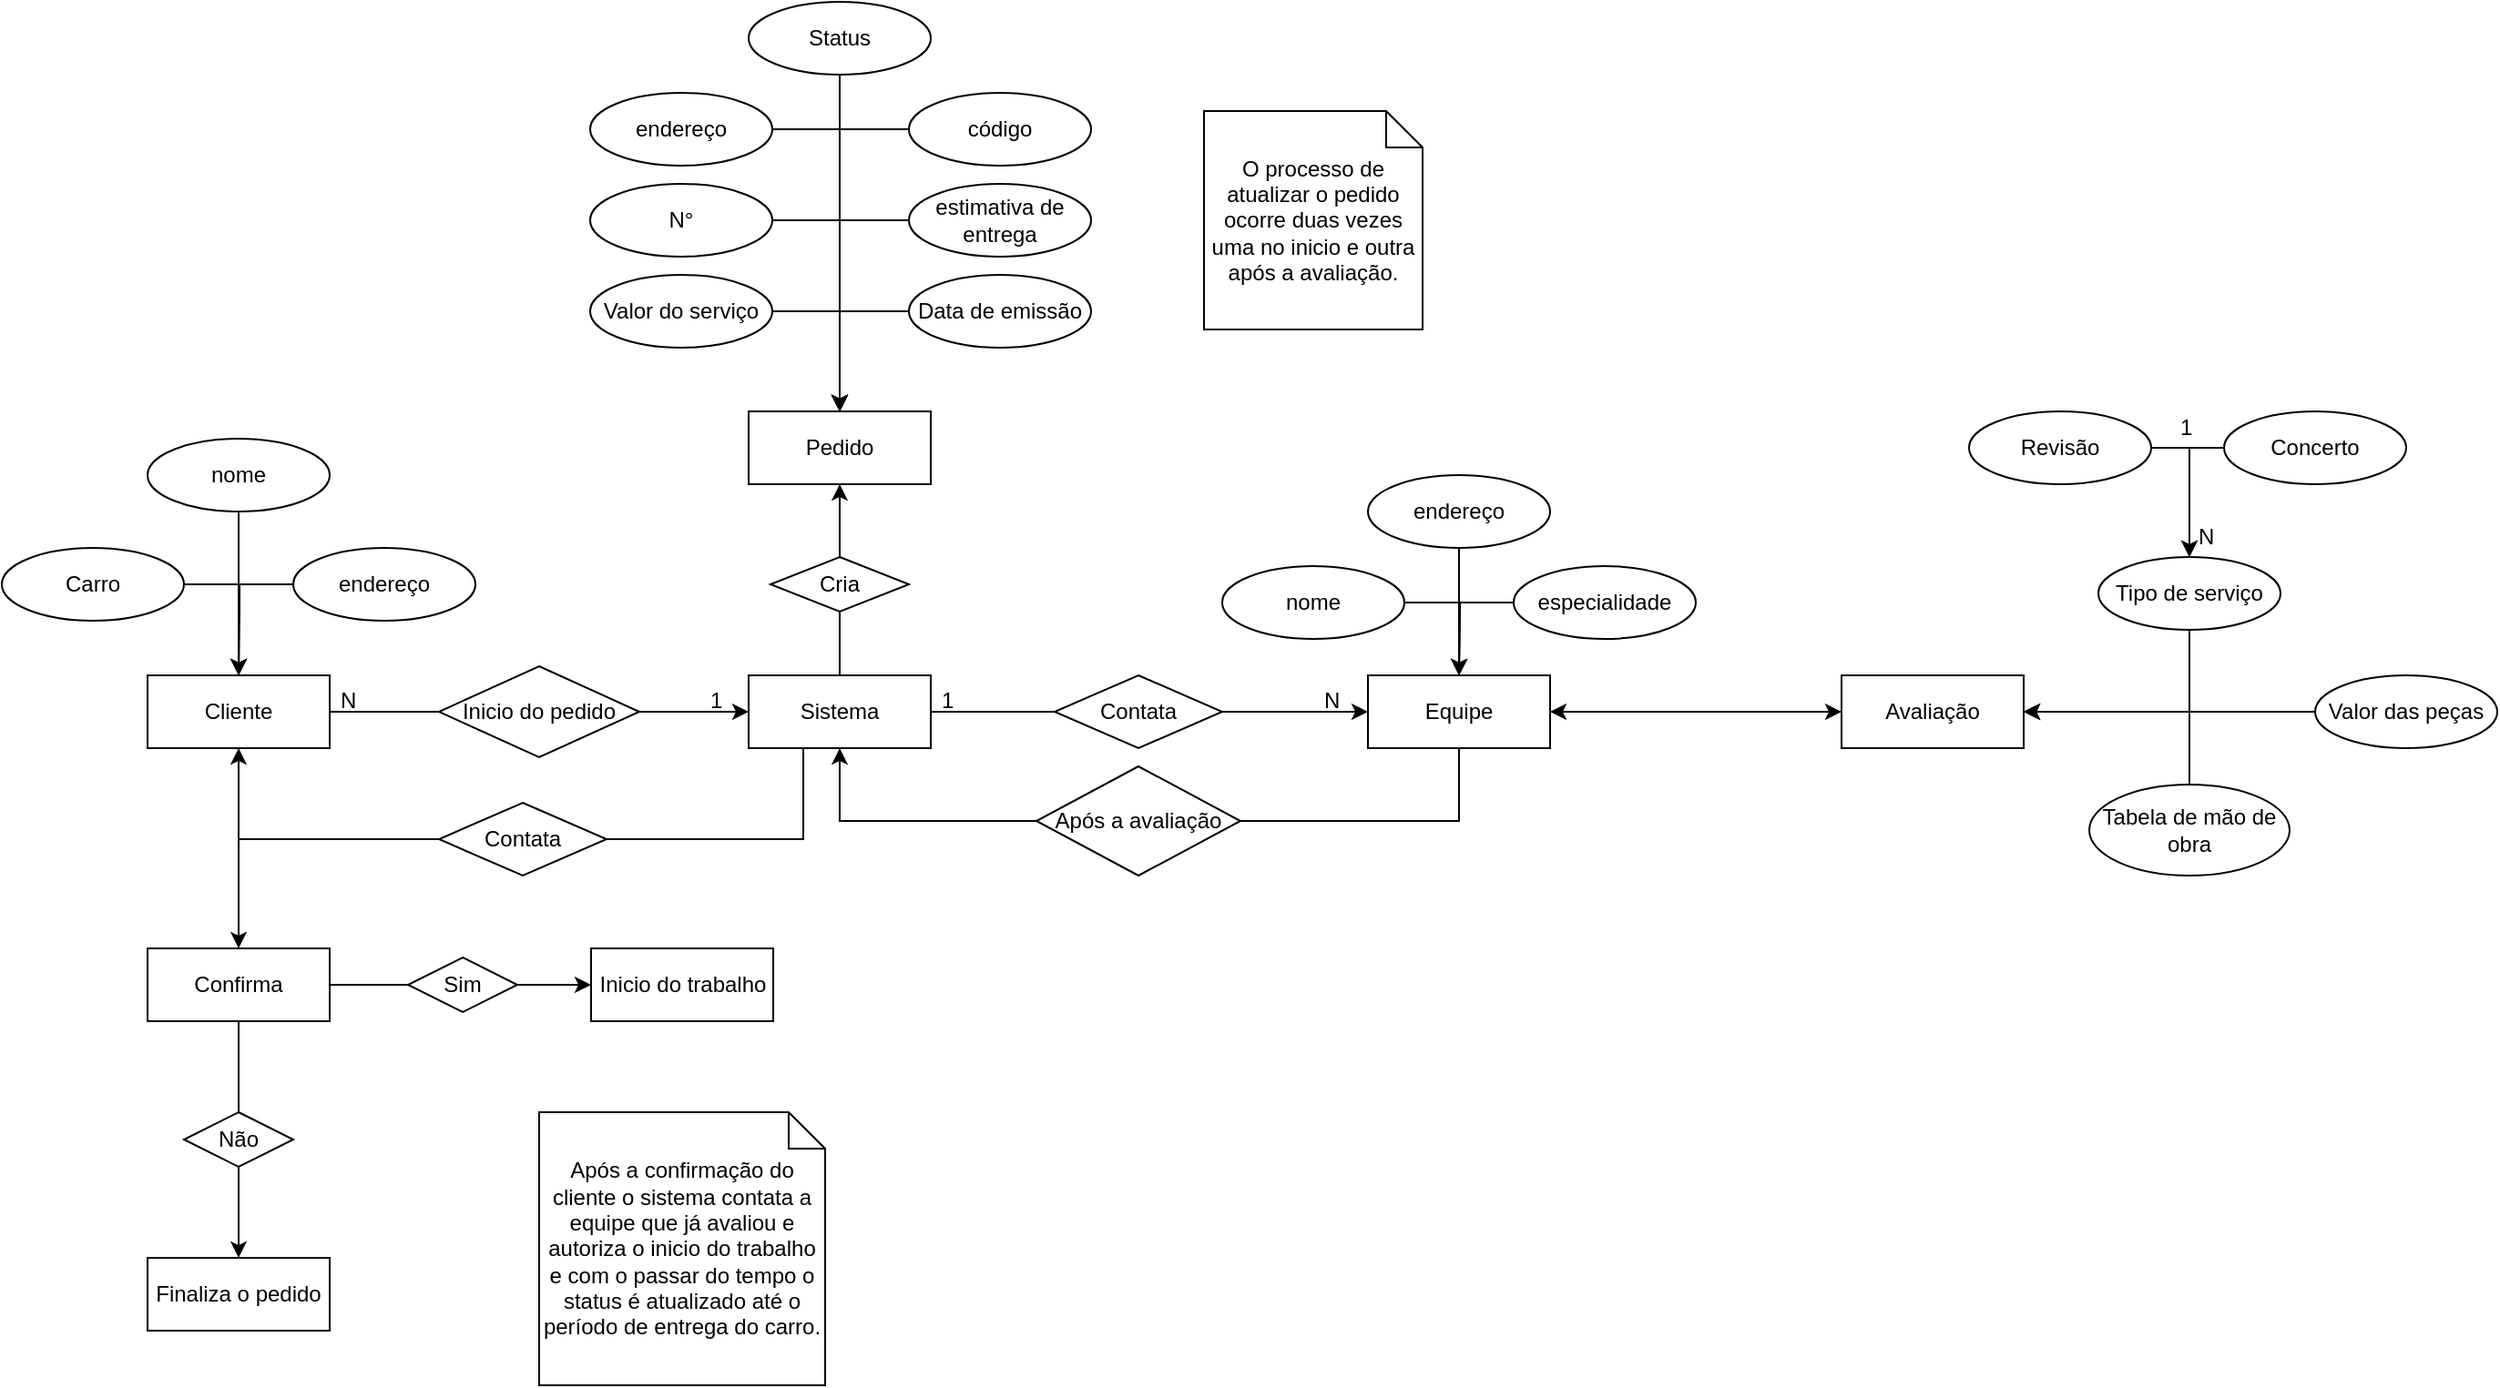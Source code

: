 <mxfile version="24.8.6">
  <diagram name="Página-1" id="NGqmcVMcX6U8OVjRvdfX">
    <mxGraphModel dx="2033" dy="796" grid="1" gridSize="10" guides="1" tooltips="1" connect="1" arrows="1" fold="1" page="1" pageScale="1" pageWidth="827" pageHeight="1169" math="0" shadow="0">
      <root>
        <mxCell id="0" />
        <mxCell id="1" parent="0" />
        <mxCell id="aeV841RNkO-CWpU37b-w-52" style="edgeStyle=orthogonalEdgeStyle;rounded=0;orthogonalLoop=1;jettySize=auto;html=1;" edge="1" parent="1" source="aeV841RNkO-CWpU37b-w-1" target="aeV841RNkO-CWpU37b-w-6">
          <mxGeometry relative="1" as="geometry" />
        </mxCell>
        <mxCell id="aeV841RNkO-CWpU37b-w-71" style="edgeStyle=orthogonalEdgeStyle;rounded=0;orthogonalLoop=1;jettySize=auto;html=1;entryX=0.5;entryY=1;entryDx=0;entryDy=0;" edge="1" parent="1" source="aeV841RNkO-CWpU37b-w-1" target="aeV841RNkO-CWpU37b-w-70">
          <mxGeometry relative="1" as="geometry" />
        </mxCell>
        <mxCell id="aeV841RNkO-CWpU37b-w-83" style="edgeStyle=orthogonalEdgeStyle;rounded=0;orthogonalLoop=1;jettySize=auto;html=1;entryX=0.5;entryY=1;entryDx=0;entryDy=0;" edge="1" parent="1" source="aeV841RNkO-CWpU37b-w-1" target="aeV841RNkO-CWpU37b-w-27">
          <mxGeometry relative="1" as="geometry">
            <Array as="points">
              <mxPoint x="460" y="480" />
              <mxPoint x="150" y="480" />
            </Array>
          </mxGeometry>
        </mxCell>
        <mxCell id="aeV841RNkO-CWpU37b-w-1" value="Sistema" style="whiteSpace=wrap;html=1;align=center;" vertex="1" parent="1">
          <mxGeometry x="430" y="390" width="100" height="40" as="geometry" />
        </mxCell>
        <mxCell id="aeV841RNkO-CWpU37b-w-3" value="Finaliza o pedido" style="whiteSpace=wrap;html=1;align=center;" vertex="1" parent="1">
          <mxGeometry x="100" y="710" width="100" height="40" as="geometry" />
        </mxCell>
        <mxCell id="aeV841RNkO-CWpU37b-w-56" style="edgeStyle=orthogonalEdgeStyle;rounded=0;orthogonalLoop=1;jettySize=auto;html=1;entryX=0;entryY=0.5;entryDx=0;entryDy=0;" edge="1" parent="1" source="aeV841RNkO-CWpU37b-w-6" target="aeV841RNkO-CWpU37b-w-53">
          <mxGeometry relative="1" as="geometry" />
        </mxCell>
        <mxCell id="aeV841RNkO-CWpU37b-w-68" style="edgeStyle=orthogonalEdgeStyle;rounded=0;orthogonalLoop=1;jettySize=auto;html=1;entryX=0.5;entryY=1;entryDx=0;entryDy=0;" edge="1" parent="1" source="aeV841RNkO-CWpU37b-w-6" target="aeV841RNkO-CWpU37b-w-1">
          <mxGeometry relative="1" as="geometry">
            <Array as="points">
              <mxPoint x="820" y="470" />
              <mxPoint x="480" y="470" />
            </Array>
          </mxGeometry>
        </mxCell>
        <mxCell id="aeV841RNkO-CWpU37b-w-6" value="Equipe" style="whiteSpace=wrap;html=1;align=center;" vertex="1" parent="1">
          <mxGeometry x="770" y="390" width="100" height="40" as="geometry" />
        </mxCell>
        <mxCell id="aeV841RNkO-CWpU37b-w-80" style="edgeStyle=orthogonalEdgeStyle;rounded=0;orthogonalLoop=1;jettySize=auto;html=1;entryX=0.5;entryY=0;entryDx=0;entryDy=0;" edge="1" parent="1" source="aeV841RNkO-CWpU37b-w-7" target="aeV841RNkO-CWpU37b-w-70">
          <mxGeometry relative="1" as="geometry">
            <Array as="points">
              <mxPoint x="480" y="140" />
            </Array>
          </mxGeometry>
        </mxCell>
        <mxCell id="aeV841RNkO-CWpU37b-w-7" value="estimativa de entrega" style="ellipse;whiteSpace=wrap;html=1;align=center;" vertex="1" parent="1">
          <mxGeometry x="518" y="120" width="100" height="40" as="geometry" />
        </mxCell>
        <mxCell id="aeV841RNkO-CWpU37b-w-76" style="edgeStyle=orthogonalEdgeStyle;rounded=0;orthogonalLoop=1;jettySize=auto;html=1;entryX=0.5;entryY=0;entryDx=0;entryDy=0;" edge="1" parent="1" source="aeV841RNkO-CWpU37b-w-8" target="aeV841RNkO-CWpU37b-w-70">
          <mxGeometry relative="1" as="geometry">
            <Array as="points">
              <mxPoint x="480" y="190" />
            </Array>
          </mxGeometry>
        </mxCell>
        <mxCell id="aeV841RNkO-CWpU37b-w-8" value="Valor do serviço" style="ellipse;whiteSpace=wrap;html=1;align=center;" vertex="1" parent="1">
          <mxGeometry x="343" y="170" width="100" height="40" as="geometry" />
        </mxCell>
        <mxCell id="aeV841RNkO-CWpU37b-w-64" style="edgeStyle=orthogonalEdgeStyle;rounded=0;orthogonalLoop=1;jettySize=auto;html=1;entryX=1;entryY=0.5;entryDx=0;entryDy=0;" edge="1" parent="1" source="aeV841RNkO-CWpU37b-w-10" target="aeV841RNkO-CWpU37b-w-53">
          <mxGeometry relative="1" as="geometry">
            <Array as="points">
              <mxPoint x="1221" y="410" />
            </Array>
          </mxGeometry>
        </mxCell>
        <mxCell id="aeV841RNkO-CWpU37b-w-10" value="Tabela de mão de obra" style="ellipse;whiteSpace=wrap;html=1;align=center;" vertex="1" parent="1">
          <mxGeometry x="1166" y="450" width="110" height="50" as="geometry" />
        </mxCell>
        <mxCell id="aeV841RNkO-CWpU37b-w-63" style="edgeStyle=orthogonalEdgeStyle;rounded=0;orthogonalLoop=1;jettySize=auto;html=1;entryX=1;entryY=0.5;entryDx=0;entryDy=0;" edge="1" parent="1" source="aeV841RNkO-CWpU37b-w-11" target="aeV841RNkO-CWpU37b-w-53">
          <mxGeometry relative="1" as="geometry" />
        </mxCell>
        <mxCell id="aeV841RNkO-CWpU37b-w-11" value="Valor das peças" style="ellipse;whiteSpace=wrap;html=1;align=center;" vertex="1" parent="1">
          <mxGeometry x="1290" y="390" width="100" height="40" as="geometry" />
        </mxCell>
        <mxCell id="aeV841RNkO-CWpU37b-w-33" style="edgeStyle=orthogonalEdgeStyle;rounded=0;orthogonalLoop=1;jettySize=auto;html=1;" edge="1" parent="1" source="aeV841RNkO-CWpU37b-w-12">
          <mxGeometry relative="1" as="geometry">
            <mxPoint x="150" y="390" as="targetPoint" />
          </mxGeometry>
        </mxCell>
        <mxCell id="aeV841RNkO-CWpU37b-w-12" value="Carro" style="ellipse;whiteSpace=wrap;html=1;align=center;" vertex="1" parent="1">
          <mxGeometry x="20" y="320" width="100" height="40" as="geometry" />
        </mxCell>
        <mxCell id="aeV841RNkO-CWpU37b-w-73" style="edgeStyle=orthogonalEdgeStyle;rounded=0;orthogonalLoop=1;jettySize=auto;html=1;entryX=0.5;entryY=0;entryDx=0;entryDy=0;" edge="1" parent="1" source="aeV841RNkO-CWpU37b-w-14" target="aeV841RNkO-CWpU37b-w-70">
          <mxGeometry relative="1" as="geometry">
            <mxPoint x="500" y="230" as="targetPoint" />
            <Array as="points">
              <mxPoint x="480" y="90" />
            </Array>
          </mxGeometry>
        </mxCell>
        <mxCell id="aeV841RNkO-CWpU37b-w-14" value="código" style="ellipse;whiteSpace=wrap;html=1;align=center;" vertex="1" parent="1">
          <mxGeometry x="518" y="70" width="100" height="40" as="geometry" />
        </mxCell>
        <mxCell id="aeV841RNkO-CWpU37b-w-49" style="edgeStyle=orthogonalEdgeStyle;rounded=0;orthogonalLoop=1;jettySize=auto;html=1;" edge="1" parent="1" source="aeV841RNkO-CWpU37b-w-15">
          <mxGeometry relative="1" as="geometry">
            <mxPoint x="820" y="390" as="targetPoint" />
          </mxGeometry>
        </mxCell>
        <mxCell id="aeV841RNkO-CWpU37b-w-15" value="nome" style="ellipse;whiteSpace=wrap;html=1;align=center;" vertex="1" parent="1">
          <mxGeometry x="690" y="330" width="100" height="40" as="geometry" />
        </mxCell>
        <mxCell id="aeV841RNkO-CWpU37b-w-48" style="edgeStyle=orthogonalEdgeStyle;rounded=0;orthogonalLoop=1;jettySize=auto;html=1;entryX=0.5;entryY=0;entryDx=0;entryDy=0;" edge="1" parent="1" source="aeV841RNkO-CWpU37b-w-16" target="aeV841RNkO-CWpU37b-w-6">
          <mxGeometry relative="1" as="geometry" />
        </mxCell>
        <mxCell id="aeV841RNkO-CWpU37b-w-16" value="endereço" style="ellipse;whiteSpace=wrap;html=1;align=center;" vertex="1" parent="1">
          <mxGeometry x="770" y="280" width="100" height="40" as="geometry" />
        </mxCell>
        <mxCell id="aeV841RNkO-CWpU37b-w-50" style="edgeStyle=orthogonalEdgeStyle;rounded=0;orthogonalLoop=1;jettySize=auto;html=1;" edge="1" parent="1" source="aeV841RNkO-CWpU37b-w-17">
          <mxGeometry relative="1" as="geometry">
            <mxPoint x="820" y="390" as="targetPoint" />
          </mxGeometry>
        </mxCell>
        <mxCell id="aeV841RNkO-CWpU37b-w-17" value="especialidade" style="ellipse;whiteSpace=wrap;html=1;align=center;" vertex="1" parent="1">
          <mxGeometry x="850" y="330" width="100" height="40" as="geometry" />
        </mxCell>
        <mxCell id="aeV841RNkO-CWpU37b-w-77" style="edgeStyle=orthogonalEdgeStyle;rounded=0;orthogonalLoop=1;jettySize=auto;html=1;entryX=0.5;entryY=0;entryDx=0;entryDy=0;" edge="1" parent="1" source="aeV841RNkO-CWpU37b-w-18" target="aeV841RNkO-CWpU37b-w-70">
          <mxGeometry relative="1" as="geometry">
            <Array as="points">
              <mxPoint x="480" y="140" />
            </Array>
          </mxGeometry>
        </mxCell>
        <mxCell id="aeV841RNkO-CWpU37b-w-18" value="N°" style="ellipse;whiteSpace=wrap;html=1;align=center;" vertex="1" parent="1">
          <mxGeometry x="343" y="120" width="100" height="40" as="geometry" />
        </mxCell>
        <mxCell id="aeV841RNkO-CWpU37b-w-75" style="edgeStyle=orthogonalEdgeStyle;rounded=0;orthogonalLoop=1;jettySize=auto;html=1;entryX=0.5;entryY=0;entryDx=0;entryDy=0;" edge="1" parent="1" source="aeV841RNkO-CWpU37b-w-19" target="aeV841RNkO-CWpU37b-w-70">
          <mxGeometry relative="1" as="geometry">
            <Array as="points">
              <mxPoint x="480" y="190" />
            </Array>
          </mxGeometry>
        </mxCell>
        <mxCell id="aeV841RNkO-CWpU37b-w-19" value="Data de emissão" style="ellipse;whiteSpace=wrap;html=1;align=center;" vertex="1" parent="1">
          <mxGeometry x="518" y="170" width="100" height="40" as="geometry" />
        </mxCell>
        <mxCell id="aeV841RNkO-CWpU37b-w-78" style="edgeStyle=orthogonalEdgeStyle;rounded=0;orthogonalLoop=1;jettySize=auto;html=1;entryX=0.5;entryY=0;entryDx=0;entryDy=0;" edge="1" parent="1" source="aeV841RNkO-CWpU37b-w-20" target="aeV841RNkO-CWpU37b-w-70">
          <mxGeometry relative="1" as="geometry">
            <Array as="points">
              <mxPoint x="480" y="90" />
            </Array>
          </mxGeometry>
        </mxCell>
        <mxCell id="aeV841RNkO-CWpU37b-w-20" value="endereço" style="ellipse;whiteSpace=wrap;html=1;align=center;" vertex="1" parent="1">
          <mxGeometry x="343" y="70" width="100" height="40" as="geometry" />
        </mxCell>
        <mxCell id="aeV841RNkO-CWpU37b-w-79" style="edgeStyle=orthogonalEdgeStyle;rounded=0;orthogonalLoop=1;jettySize=auto;html=1;entryX=0.5;entryY=0;entryDx=0;entryDy=0;" edge="1" parent="1" source="aeV841RNkO-CWpU37b-w-21" target="aeV841RNkO-CWpU37b-w-70">
          <mxGeometry relative="1" as="geometry" />
        </mxCell>
        <mxCell id="aeV841RNkO-CWpU37b-w-21" value="Status" style="ellipse;whiteSpace=wrap;html=1;align=center;" vertex="1" parent="1">
          <mxGeometry x="430" y="20" width="100" height="40" as="geometry" />
        </mxCell>
        <mxCell id="aeV841RNkO-CWpU37b-w-39" style="edgeStyle=orthogonalEdgeStyle;rounded=0;orthogonalLoop=1;jettySize=auto;html=1;exitX=1;exitY=0.5;exitDx=0;exitDy=0;entryX=0;entryY=0.5;entryDx=0;entryDy=0;" edge="1" parent="1" source="aeV841RNkO-CWpU37b-w-24" target="aeV841RNkO-CWpU37b-w-88">
          <mxGeometry relative="1" as="geometry">
            <mxPoint x="320" y="540" as="targetPoint" />
          </mxGeometry>
        </mxCell>
        <mxCell id="aeV841RNkO-CWpU37b-w-24" value="Sim" style="shape=rhombus;perimeter=rhombusPerimeter;whiteSpace=wrap;html=1;align=center;" vertex="1" parent="1">
          <mxGeometry x="243" y="545" width="60" height="30" as="geometry" />
        </mxCell>
        <mxCell id="aeV841RNkO-CWpU37b-w-44" style="edgeStyle=orthogonalEdgeStyle;rounded=0;orthogonalLoop=1;jettySize=auto;html=1;entryX=0.5;entryY=0;entryDx=0;entryDy=0;" edge="1" parent="1" source="aeV841RNkO-CWpU37b-w-25" target="aeV841RNkO-CWpU37b-w-3">
          <mxGeometry relative="1" as="geometry" />
        </mxCell>
        <mxCell id="aeV841RNkO-CWpU37b-w-25" value="Não" style="shape=rhombus;perimeter=rhombusPerimeter;whiteSpace=wrap;html=1;align=center;" vertex="1" parent="1">
          <mxGeometry x="120" y="630" width="60" height="30" as="geometry" />
        </mxCell>
        <mxCell id="aeV841RNkO-CWpU37b-w-35" style="edgeStyle=orthogonalEdgeStyle;rounded=0;orthogonalLoop=1;jettySize=auto;html=1;entryX=0;entryY=0.5;entryDx=0;entryDy=0;" edge="1" parent="1" source="aeV841RNkO-CWpU37b-w-27" target="aeV841RNkO-CWpU37b-w-1">
          <mxGeometry relative="1" as="geometry" />
        </mxCell>
        <mxCell id="aeV841RNkO-CWpU37b-w-87" style="edgeStyle=orthogonalEdgeStyle;rounded=0;orthogonalLoop=1;jettySize=auto;html=1;entryX=0.5;entryY=0;entryDx=0;entryDy=0;" edge="1" parent="1" source="aeV841RNkO-CWpU37b-w-27" target="aeV841RNkO-CWpU37b-w-28">
          <mxGeometry relative="1" as="geometry" />
        </mxCell>
        <mxCell id="aeV841RNkO-CWpU37b-w-27" value="Cliente" style="whiteSpace=wrap;html=1;align=center;" vertex="1" parent="1">
          <mxGeometry x="100" y="390" width="100" height="40" as="geometry" />
        </mxCell>
        <mxCell id="aeV841RNkO-CWpU37b-w-28" value="Confirma" style="whiteSpace=wrap;html=1;align=center;" vertex="1" parent="1">
          <mxGeometry x="100" y="540" width="100" height="40" as="geometry" />
        </mxCell>
        <mxCell id="aeV841RNkO-CWpU37b-w-31" style="edgeStyle=orthogonalEdgeStyle;rounded=0;orthogonalLoop=1;jettySize=auto;html=1;entryX=0.5;entryY=0;entryDx=0;entryDy=0;" edge="1" parent="1" source="aeV841RNkO-CWpU37b-w-29" target="aeV841RNkO-CWpU37b-w-27">
          <mxGeometry relative="1" as="geometry">
            <Array as="points">
              <mxPoint x="150" y="280" />
            </Array>
          </mxGeometry>
        </mxCell>
        <mxCell id="aeV841RNkO-CWpU37b-w-29" value="nome" style="ellipse;whiteSpace=wrap;html=1;align=center;" vertex="1" parent="1">
          <mxGeometry x="100" y="260" width="100" height="40" as="geometry" />
        </mxCell>
        <mxCell id="aeV841RNkO-CWpU37b-w-32" style="edgeStyle=orthogonalEdgeStyle;rounded=0;orthogonalLoop=1;jettySize=auto;html=1;" edge="1" parent="1" source="aeV841RNkO-CWpU37b-w-30">
          <mxGeometry relative="1" as="geometry">
            <mxPoint x="150" y="390" as="targetPoint" />
          </mxGeometry>
        </mxCell>
        <mxCell id="aeV841RNkO-CWpU37b-w-30" value="endereço" style="ellipse;whiteSpace=wrap;html=1;align=center;" vertex="1" parent="1">
          <mxGeometry x="180" y="320" width="100" height="40" as="geometry" />
        </mxCell>
        <mxCell id="aeV841RNkO-CWpU37b-w-34" value="Inicio do pedido" style="shape=rhombus;perimeter=rhombusPerimeter;whiteSpace=wrap;html=1;align=center;" vertex="1" parent="1">
          <mxGeometry x="260" y="385" width="110" height="50" as="geometry" />
        </mxCell>
        <mxCell id="aeV841RNkO-CWpU37b-w-36" value="N" style="text;strokeColor=none;fillColor=none;spacingLeft=4;spacingRight=4;overflow=hidden;rotatable=0;points=[[0,0.5],[1,0.5]];portConstraint=eastwest;fontSize=12;whiteSpace=wrap;html=1;" vertex="1" parent="1">
          <mxGeometry x="200" y="390" width="40" height="30" as="geometry" />
        </mxCell>
        <mxCell id="aeV841RNkO-CWpU37b-w-37" value="1" style="text;strokeColor=none;fillColor=none;spacingLeft=4;spacingRight=4;overflow=hidden;rotatable=0;points=[[0,0.5],[1,0.5]];portConstraint=eastwest;fontSize=12;whiteSpace=wrap;html=1;" vertex="1" parent="1">
          <mxGeometry x="403" y="390" width="40" height="30" as="geometry" />
        </mxCell>
        <mxCell id="aeV841RNkO-CWpU37b-w-42" value="" style="endArrow=none;html=1;rounded=0;exitX=1;exitY=0.5;exitDx=0;exitDy=0;entryX=0;entryY=0.5;entryDx=0;entryDy=0;" edge="1" parent="1" source="aeV841RNkO-CWpU37b-w-28" target="aeV841RNkO-CWpU37b-w-24">
          <mxGeometry relative="1" as="geometry">
            <mxPoint x="200" y="580" as="sourcePoint" />
            <mxPoint x="360" y="580" as="targetPoint" />
          </mxGeometry>
        </mxCell>
        <mxCell id="aeV841RNkO-CWpU37b-w-45" value="" style="endArrow=none;html=1;rounded=0;exitX=0.5;exitY=1;exitDx=0;exitDy=0;entryX=0.5;entryY=0;entryDx=0;entryDy=0;" edge="1" parent="1" source="aeV841RNkO-CWpU37b-w-28" target="aeV841RNkO-CWpU37b-w-25">
          <mxGeometry relative="1" as="geometry">
            <mxPoint x="200" y="680" as="sourcePoint" />
            <mxPoint x="360" y="680" as="targetPoint" />
          </mxGeometry>
        </mxCell>
        <mxCell id="aeV841RNkO-CWpU37b-w-65" style="edgeStyle=orthogonalEdgeStyle;rounded=0;orthogonalLoop=1;jettySize=auto;html=1;entryX=1;entryY=0.5;entryDx=0;entryDy=0;" edge="1" parent="1" source="aeV841RNkO-CWpU37b-w-46" target="aeV841RNkO-CWpU37b-w-53">
          <mxGeometry relative="1" as="geometry">
            <Array as="points">
              <mxPoint x="1221" y="410" />
            </Array>
          </mxGeometry>
        </mxCell>
        <mxCell id="aeV841RNkO-CWpU37b-w-46" value="Tipo de serviço" style="ellipse;whiteSpace=wrap;html=1;align=center;" vertex="1" parent="1">
          <mxGeometry x="1171" y="325" width="100" height="40" as="geometry" />
        </mxCell>
        <mxCell id="aeV841RNkO-CWpU37b-w-51" value="Contata" style="shape=rhombus;perimeter=rhombusPerimeter;whiteSpace=wrap;html=1;align=center;" vertex="1" parent="1">
          <mxGeometry x="598" y="390" width="92" height="40" as="geometry" />
        </mxCell>
        <mxCell id="aeV841RNkO-CWpU37b-w-67" style="edgeStyle=orthogonalEdgeStyle;rounded=0;orthogonalLoop=1;jettySize=auto;html=1;entryX=1;entryY=0.5;entryDx=0;entryDy=0;" edge="1" parent="1" source="aeV841RNkO-CWpU37b-w-53" target="aeV841RNkO-CWpU37b-w-6">
          <mxGeometry relative="1" as="geometry" />
        </mxCell>
        <mxCell id="aeV841RNkO-CWpU37b-w-53" value="Avaliação" style="whiteSpace=wrap;html=1;align=center;" vertex="1" parent="1">
          <mxGeometry x="1030" y="390" width="100" height="40" as="geometry" />
        </mxCell>
        <mxCell id="aeV841RNkO-CWpU37b-w-54" value="1" style="text;strokeColor=none;fillColor=none;spacingLeft=4;spacingRight=4;overflow=hidden;rotatable=0;points=[[0,0.5],[1,0.5]];portConstraint=eastwest;fontSize=12;whiteSpace=wrap;html=1;" vertex="1" parent="1">
          <mxGeometry x="530" y="390" width="40" height="30" as="geometry" />
        </mxCell>
        <mxCell id="aeV841RNkO-CWpU37b-w-55" value="N" style="text;strokeColor=none;fillColor=none;spacingLeft=4;spacingRight=4;overflow=hidden;rotatable=0;points=[[0,0.5],[1,0.5]];portConstraint=eastwest;fontSize=12;whiteSpace=wrap;html=1;" vertex="1" parent="1">
          <mxGeometry x="740" y="390" width="40" height="30" as="geometry" />
        </mxCell>
        <mxCell id="aeV841RNkO-CWpU37b-w-60" style="edgeStyle=orthogonalEdgeStyle;rounded=0;orthogonalLoop=1;jettySize=auto;html=1;entryX=0.5;entryY=0;entryDx=0;entryDy=0;" edge="1" parent="1" source="aeV841RNkO-CWpU37b-w-57" target="aeV841RNkO-CWpU37b-w-46">
          <mxGeometry relative="1" as="geometry">
            <Array as="points">
              <mxPoint x="1221" y="265" />
            </Array>
          </mxGeometry>
        </mxCell>
        <mxCell id="aeV841RNkO-CWpU37b-w-57" value="Revisão" style="ellipse;whiteSpace=wrap;html=1;align=center;" vertex="1" parent="1">
          <mxGeometry x="1100" y="245" width="100" height="40" as="geometry" />
        </mxCell>
        <mxCell id="aeV841RNkO-CWpU37b-w-59" style="edgeStyle=orthogonalEdgeStyle;rounded=0;orthogonalLoop=1;jettySize=auto;html=1;entryX=0.5;entryY=0;entryDx=0;entryDy=0;exitX=0;exitY=0.5;exitDx=0;exitDy=0;" edge="1" parent="1" source="aeV841RNkO-CWpU37b-w-58" target="aeV841RNkO-CWpU37b-w-46">
          <mxGeometry relative="1" as="geometry">
            <Array as="points">
              <mxPoint x="1221" y="265" />
            </Array>
          </mxGeometry>
        </mxCell>
        <mxCell id="aeV841RNkO-CWpU37b-w-58" value="Concerto" style="ellipse;whiteSpace=wrap;html=1;align=center;" vertex="1" parent="1">
          <mxGeometry x="1240" y="245" width="100" height="40" as="geometry" />
        </mxCell>
        <mxCell id="aeV841RNkO-CWpU37b-w-61" value="N" style="text;strokeColor=none;fillColor=none;spacingLeft=4;spacingRight=4;overflow=hidden;rotatable=0;points=[[0,0.5],[1,0.5]];portConstraint=eastwest;fontSize=12;whiteSpace=wrap;html=1;" vertex="1" parent="1">
          <mxGeometry x="1220" y="300" width="40" height="30" as="geometry" />
        </mxCell>
        <mxCell id="aeV841RNkO-CWpU37b-w-62" value="1" style="text;strokeColor=none;fillColor=none;spacingLeft=4;spacingRight=4;overflow=hidden;rotatable=0;points=[[0,0.5],[1,0.5]];portConstraint=eastwest;fontSize=12;whiteSpace=wrap;html=1;" vertex="1" parent="1">
          <mxGeometry x="1210" y="240" width="40" height="30" as="geometry" />
        </mxCell>
        <mxCell id="aeV841RNkO-CWpU37b-w-69" value="Após a avaliação" style="shape=rhombus;perimeter=rhombusPerimeter;whiteSpace=wrap;html=1;align=center;" vertex="1" parent="1">
          <mxGeometry x="588" y="440" width="112" height="60" as="geometry" />
        </mxCell>
        <mxCell id="aeV841RNkO-CWpU37b-w-70" value="Pedido" style="whiteSpace=wrap;html=1;align=center;" vertex="1" parent="1">
          <mxGeometry x="430" y="245" width="100" height="40" as="geometry" />
        </mxCell>
        <mxCell id="aeV841RNkO-CWpU37b-w-72" value="Cria" style="shape=rhombus;perimeter=rhombusPerimeter;whiteSpace=wrap;html=1;align=center;" vertex="1" parent="1">
          <mxGeometry x="442" y="325" width="76" height="30" as="geometry" />
        </mxCell>
        <mxCell id="aeV841RNkO-CWpU37b-w-82" value="O processo de atualizar o pedido ocorre duas vezes uma no inicio e outra após a avaliação." style="shape=note;size=20;whiteSpace=wrap;html=1;" vertex="1" parent="1">
          <mxGeometry x="680" y="80" width="120" height="120" as="geometry" />
        </mxCell>
        <mxCell id="aeV841RNkO-CWpU37b-w-86" value="Contata" style="shape=rhombus;perimeter=rhombusPerimeter;whiteSpace=wrap;html=1;align=center;" vertex="1" parent="1">
          <mxGeometry x="260" y="460" width="92" height="40" as="geometry" />
        </mxCell>
        <mxCell id="aeV841RNkO-CWpU37b-w-88" value="Inicio do trabalho" style="whiteSpace=wrap;html=1;align=center;" vertex="1" parent="1">
          <mxGeometry x="343.5" y="540" width="100" height="40" as="geometry" />
        </mxCell>
        <mxCell id="aeV841RNkO-CWpU37b-w-93" value="Após a confirmação do cliente o sistema contata a equipe que já avaliou e autoriza o inicio do trabalho e com o passar do tempo o status é atualizado até o período de entrega do carro." style="shape=note;size=20;whiteSpace=wrap;html=1;" vertex="1" parent="1">
          <mxGeometry x="315" y="630" width="157" height="150" as="geometry" />
        </mxCell>
      </root>
    </mxGraphModel>
  </diagram>
</mxfile>
